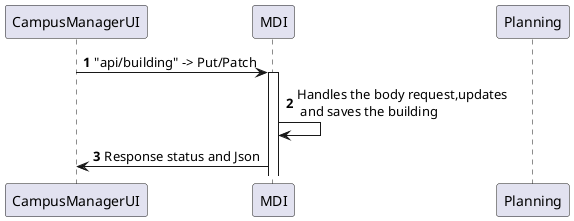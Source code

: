 @startuml
'https://plantuml.com/sequence-diagram

autonumber

CampusManagerUI -> MDI: "api/building" -> Put/Patch
activate MDI
MDI -> MDI: Handles the body request,updates \n and saves the building
CampusManagerUI <- MDI: Response status and Json
participant  Planning




@enduml
